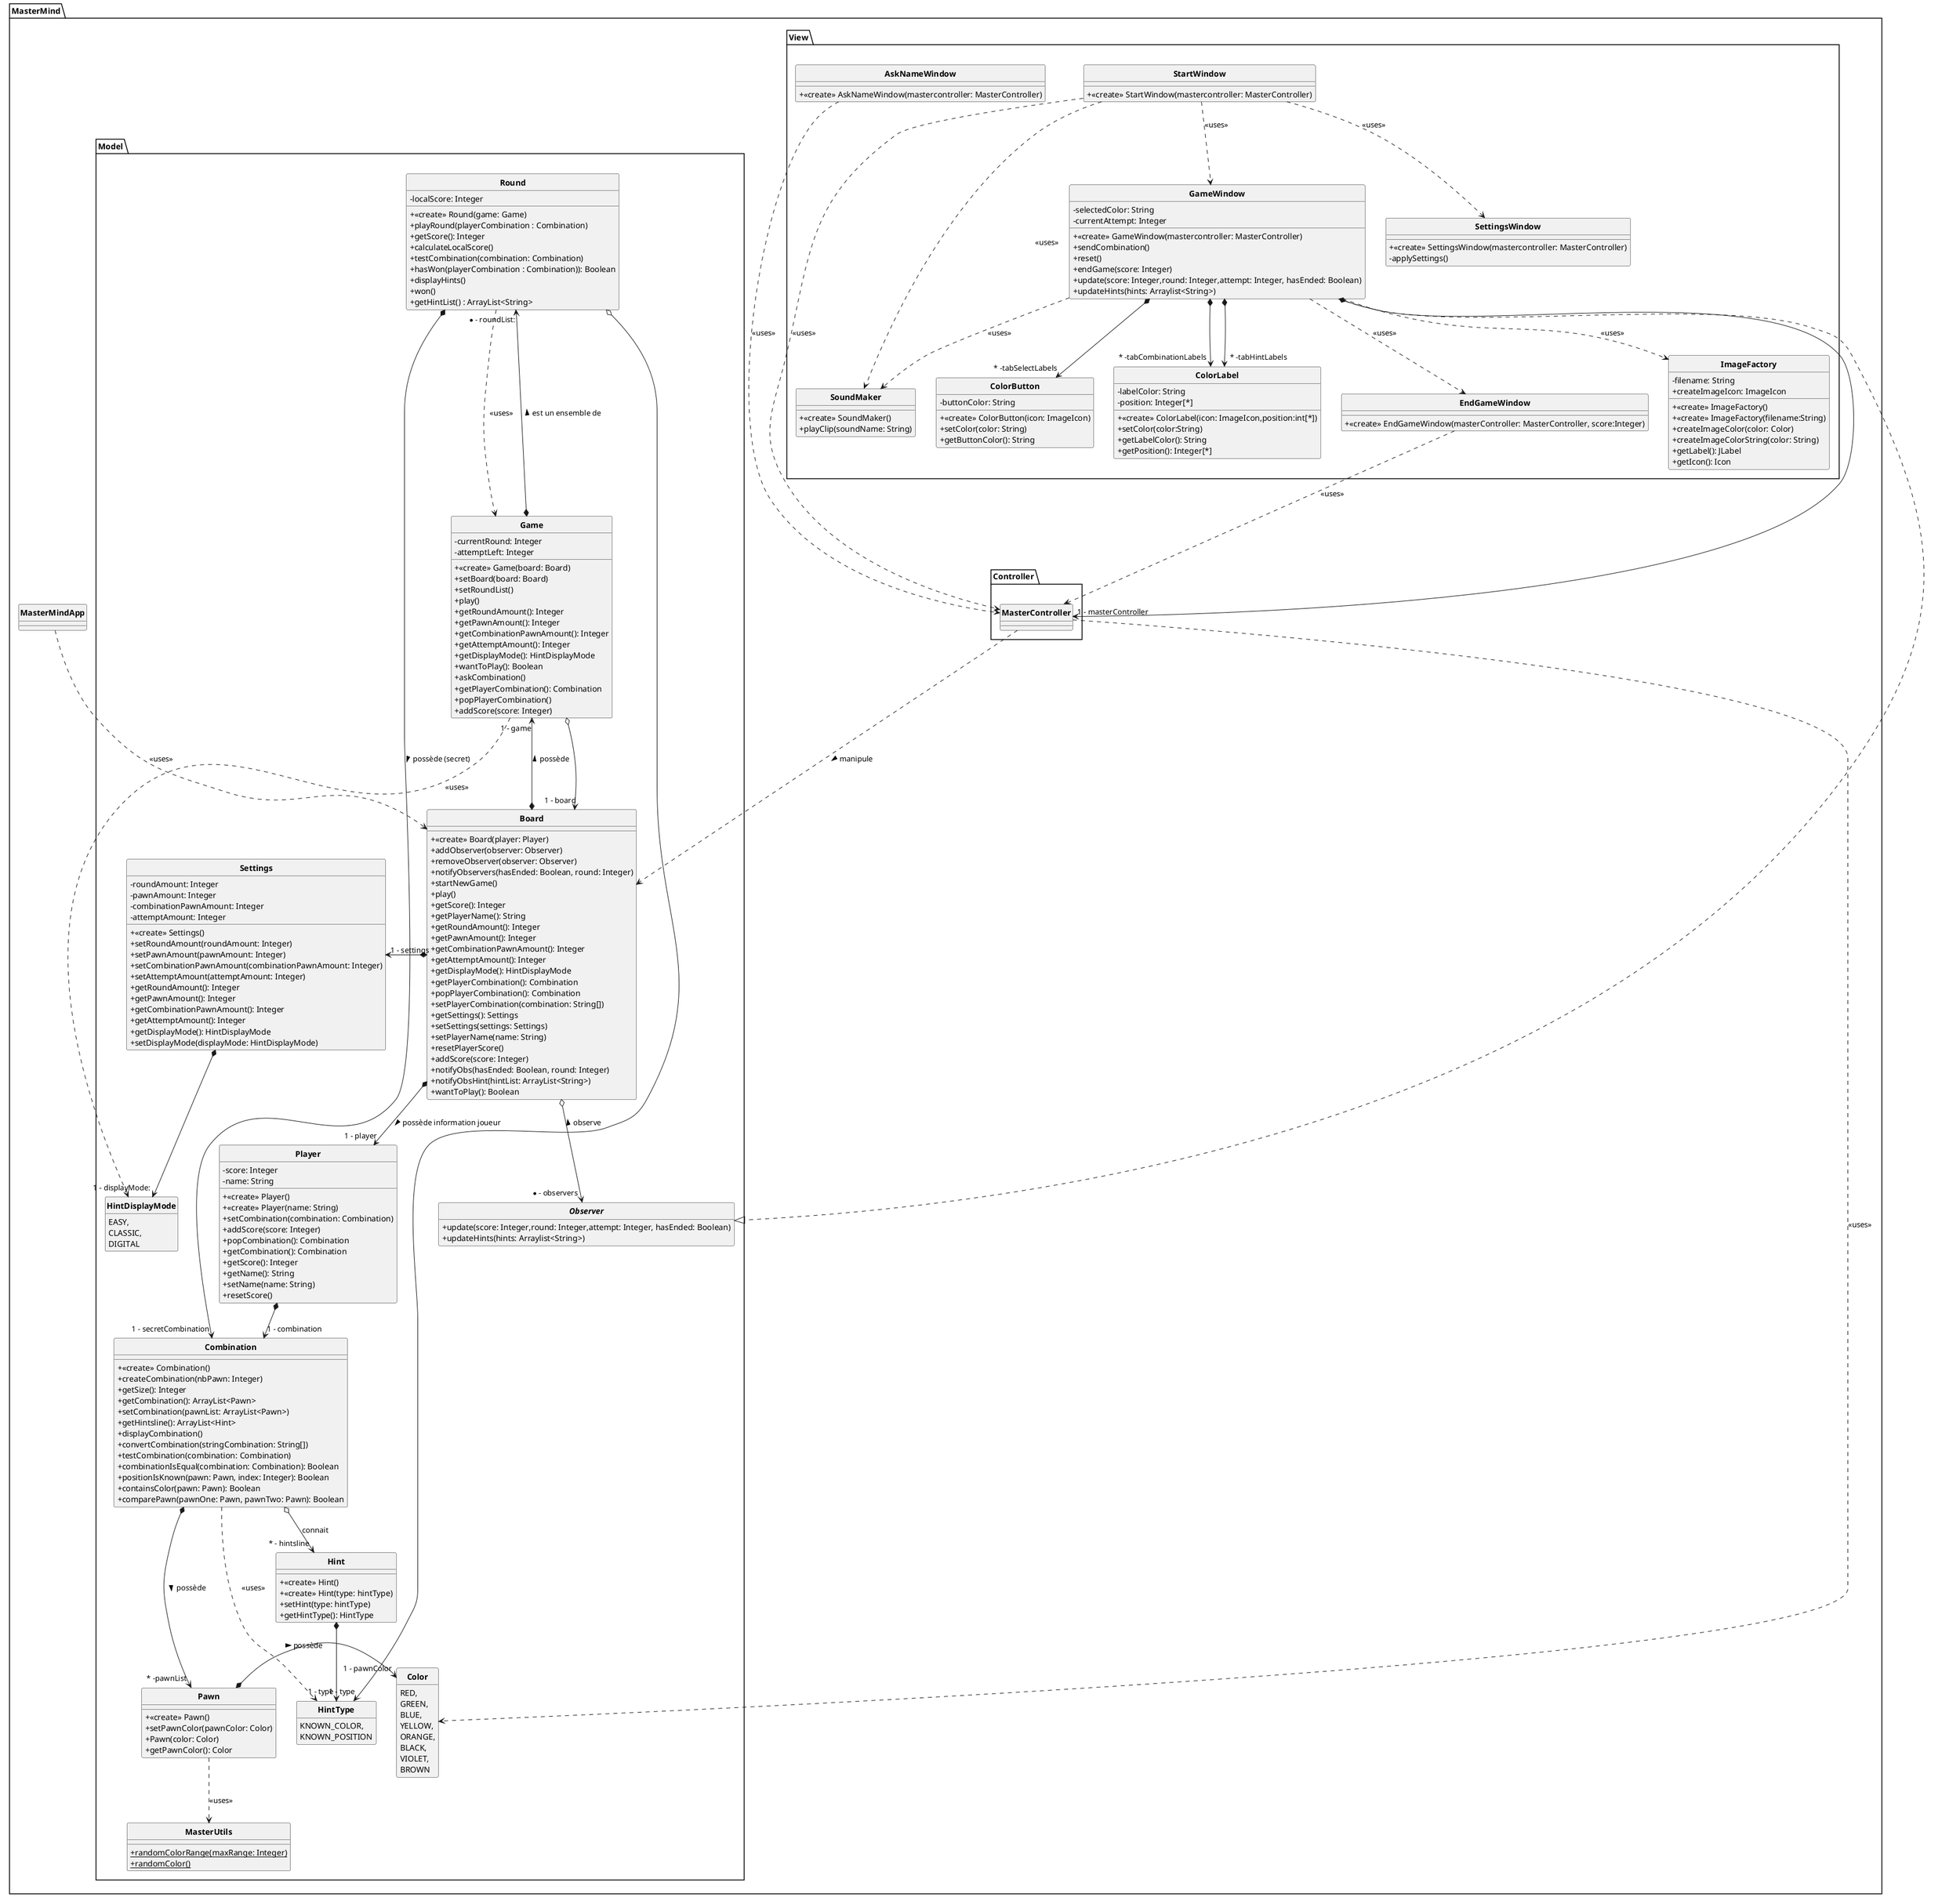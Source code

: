 @startuml
'https://plantuml.com/class-diagram
skinparam style strictuml
skinparam classAttributeIconSize 0
skinparam classFontStyle Bold
hide enum methods
hide interface attributes

package MasterMind{
    class MasterMindApp{
    }
        package Controller{
            class MasterController{
            }
        }
        package Model {
class Board {

    + <<create>> Board(player: Player)
    + addObserver(observer: Observer)
    + removeObserver(observer: Observer)
    + notifyObservers(hasEnded: Boolean, round: Integer)
    + startNewGame()
    + play()
    + getScore(): Integer
    + getPlayerName(): String
    + getRoundAmount(): Integer
    + getPawnAmount(): Integer
    + getCombinationPawnAmount(): Integer
    + getAttemptAmount(): Integer
    + getDisplayMode(): HintDisplayMode
    + getPlayerCombination(): Combination
    + popPlayerCombination(): Combination
    + setPlayerCombination(combination: String[])
    + getSettings(): Settings
    + setSettings(settings: Settings)
    + setPlayerName(name: String)
    + resetPlayerScore()
    + addScore(score: Integer)
    + notifyObs(hasEnded: Boolean, round: Integer)
    + notifyObsHint(hintList: ArrayList<String>)
    + wantToPlay(): Boolean
}

class Settings {
    - roundAmount: Integer
    - pawnAmount: Integer
    - combinationPawnAmount: Integer
    - attemptAmount: Integer

    + <<create>> Settings()
    + setRoundAmount(roundAmount: Integer)
    + setPawnAmount(pawnAmount: Integer)
    + setCombinationPawnAmount(combinationPawnAmount: Integer)
    + setAttemptAmount(attemptAmount: Integer)
    + getRoundAmount(): Integer
    + getPawnAmount(): Integer
    + getCombinationPawnAmount(): Integer
    + getAttemptAmount(): Integer
    + getDisplayMode(): HintDisplayMode
    + setDisplayMode(displayMode: HintDisplayMode)
}

class Game {
    - currentRound: Integer
    - attemptLeft: Integer

    + <<create>> Game(board: Board)
    + setBoard(board: Board)
    + setRoundList()
    + play()
    + getRoundAmount(): Integer
    + getPawnAmount(): Integer
    + getCombinationPawnAmount(): Integer
    + getAttemptAmount(): Integer
    + getDisplayMode(): HintDisplayMode
    + wantToPlay(): Boolean
    + askCombination()
    + getPlayerCombination(): Combination
    + popPlayerCombination()
    + addScore(score: Integer)
}

class Round {
    - localScore: Integer
    + <<create>> Round(game: Game)
    + playRound(playerCombination : Combination)
    + getScore(): Integer
    + calculateLocalScore()
    + testCombination(combination: Combination)
    + hasWon(playerCombination : Combination)): Boolean
    + displayHints()
    + won()
    + getHintList() : ArrayList<String>
}

class Player {
    - score: Integer
    - name: String

    + <<create>> Player()
    + <<create>> Player(name: String)
    + setCombination(combination: Combination)
    + addScore(score: Integer)
    + popCombination(): Combination
    + getCombination(): Combination
    + getScore(): Integer
    + getName(): String
    + setName(name: String)
    + resetScore()
}

class Combination {

    + <<create>> Combination()
    + createCombination(nbPawn: Integer)
    + getSize(): Integer
    + getCombination(): ArrayList<Pawn>
    + setCombination(pawnList: ArrayList<Pawn>)
    + getHintsline(): ArrayList<Hint>
    + displayCombination()
    + convertCombination(stringCombination: String[])
    + testCombination(combination: Combination)
    + combinationIsEqual(combination: Combination): Boolean
    + positionIsKnown(pawn: Pawn, index: Integer): Boolean
    + containsColor(pawn: Pawn): Boolean
    + comparePawn(pawnOne: Pawn, pawnTwo: Pawn): Boolean
}

class Hint {
    + <<create>> Hint()
    + <<create>> Hint(type: hintType)
    + setHint(type: hintType)
    + getHintType(): HintType
}
enum HintType {
    KNOWN_COLOR,
    KNOWN_POSITION
}
class Pawn {
    + <<create>> Pawn()
    + setPawnColor(pawnColor: Color)
    + Pawn(color: Color)
    + getPawnColor(): Color
}

enum Color {
    RED,
    GREEN,
    BLUE,
    YELLOW,
    ORANGE,
    BLACK,
    VIOLET,
    BROWN
}

enum HintDisplayMode {
    EASY,
    CLASSIC,
    DIGITAL
}
class MasterUtils{
    + {static}randomColorRange(maxRange: Integer)
    + {static}randomColor()
}
interface Observer {
    + update(score: Integer,round: Integer,attempt: Integer, hasEnded: Boolean)
    + updateHints(hints: Arraylist<String>)
}
        }
        package View {
            class AskNameWindow{
                + <<create>> AskNameWindow(mastercontroller: MasterController)
            }
            class ColorButton{
                - buttonColor: String
                + <<create>> ColorButton(icon: ImageIcon)
                + setColor(color: String)
                + getButtonColor(): String
            }
            class ColorLabel{
                - labelColor: String
                - position: Integer[*]
                + <<create>> ColorLabel(icon: ImageIcon,position:int[*])
                + setColor(color:String)
                + getLabelColor(): String
                + getPosition(): Integer[*]

            }
            class EndGameWindow{
                + <<create>> EndGameWindow(masterController: MasterController, score:Integer)
            }
            class GameWindow {
                - selectedColor: String
                - currentAttempt: Integer
                + <<create>> GameWindow(mastercontroller: MasterController)
                + sendCombination()
                + reset()
                + endGame(score: Integer)
                + update(score: Integer,round: Integer,attempt: Integer, hasEnded: Boolean)
                + updateHints(hints: Arraylist<String>)

            }
            class ImageFactory{
                - filename: String
                + <<create>> ImageFactory()
                + <<create>> ImageFactory(filename:String)
                + createImageIcon: ImageIcon
                + createImageColor(color: Color)
                + createImageColorString(color: String)
                + getLabel(): JLabel
                + getIcon(): Icon
            }
            class SettingsWindow{
                + <<create>> SettingsWindow(mastercontroller: MasterController)
                - applySettings()

            }
            class SoundMaker{
                + <<create>> SoundMaker()
                + playClip(soundName: String)
            }
            class StartWindow{
                + <<create>> StartWindow(mastercontroller: MasterController)
            }
        }
}
'####VUES####'
GameWindow  *--> "1 - masterController" MasterController
GameWindow ...|> Observer
'StartWindow ...|> Observer'
'EndGameWindow ...|> Observer'
StartWindow ..> GameWindow : <<uses>>
StartWindow ..> SettingsWindow : <<uses>>
StartWindow ..> MasterController : <<uses>>
AskNameWindow ..> MasterController : <<uses>>
GameWindow *--> " * -tabSelectLabels" ColorButton
GameWindow *--> " * -tabCombinationLabels" ColorLabel
GameWindow *--> " * -tabHintLabels" ColorLabel
GameWindow ..> EndGameWindow : <<uses>>
EndGameWindow  ..> MasterController : <<uses>>
GameWindow ..> SoundMaker : <<uses>>
GameWindow ..> ImageFactory : <<uses>>
StartWindow ..> SoundMaker : <<uses>>

'####MODEL####'
Combination  *---> " * -pawnList" Pawn : > possède
Pawn  *-> "1 - pawnColor"Color : > possède
Game  *--> "* - roundList:"Round : > est un ensemble de
Board  o--> "* - observers"Observer : < observe
Round *--> "1 - secretCombination"Combination : > possède (secret)
Board  *-> "1 - settings"Settings
Board  *---> "1 - game" Game : > possède
Settings  *--> "1 - displayMode:"HintDisplayMode
Board  *--> "1 - player"Player : > possède information joueur
Combination  o--> " * - hintsline"Hint : connait
Hint  *--> "1 - type" HintType
Combination ...> HintType : <<uses>>
Round o--> "1 - type" HintType
MasterController ...> Color : <<uses>>
Game ...> HintDisplayMode : <<uses>>
Game  o--> "1 - board" Board
Player *--> "1 - combination" Combination
Pawn ..> MasterUtils : <<uses>>
Round ...> Game : <<uses>>
'####CONTROLLER####'
MasterController ...> Board : > manipule
'####MAIN####'
MasterMindApp ...> Board : <<uses>>
@enduml